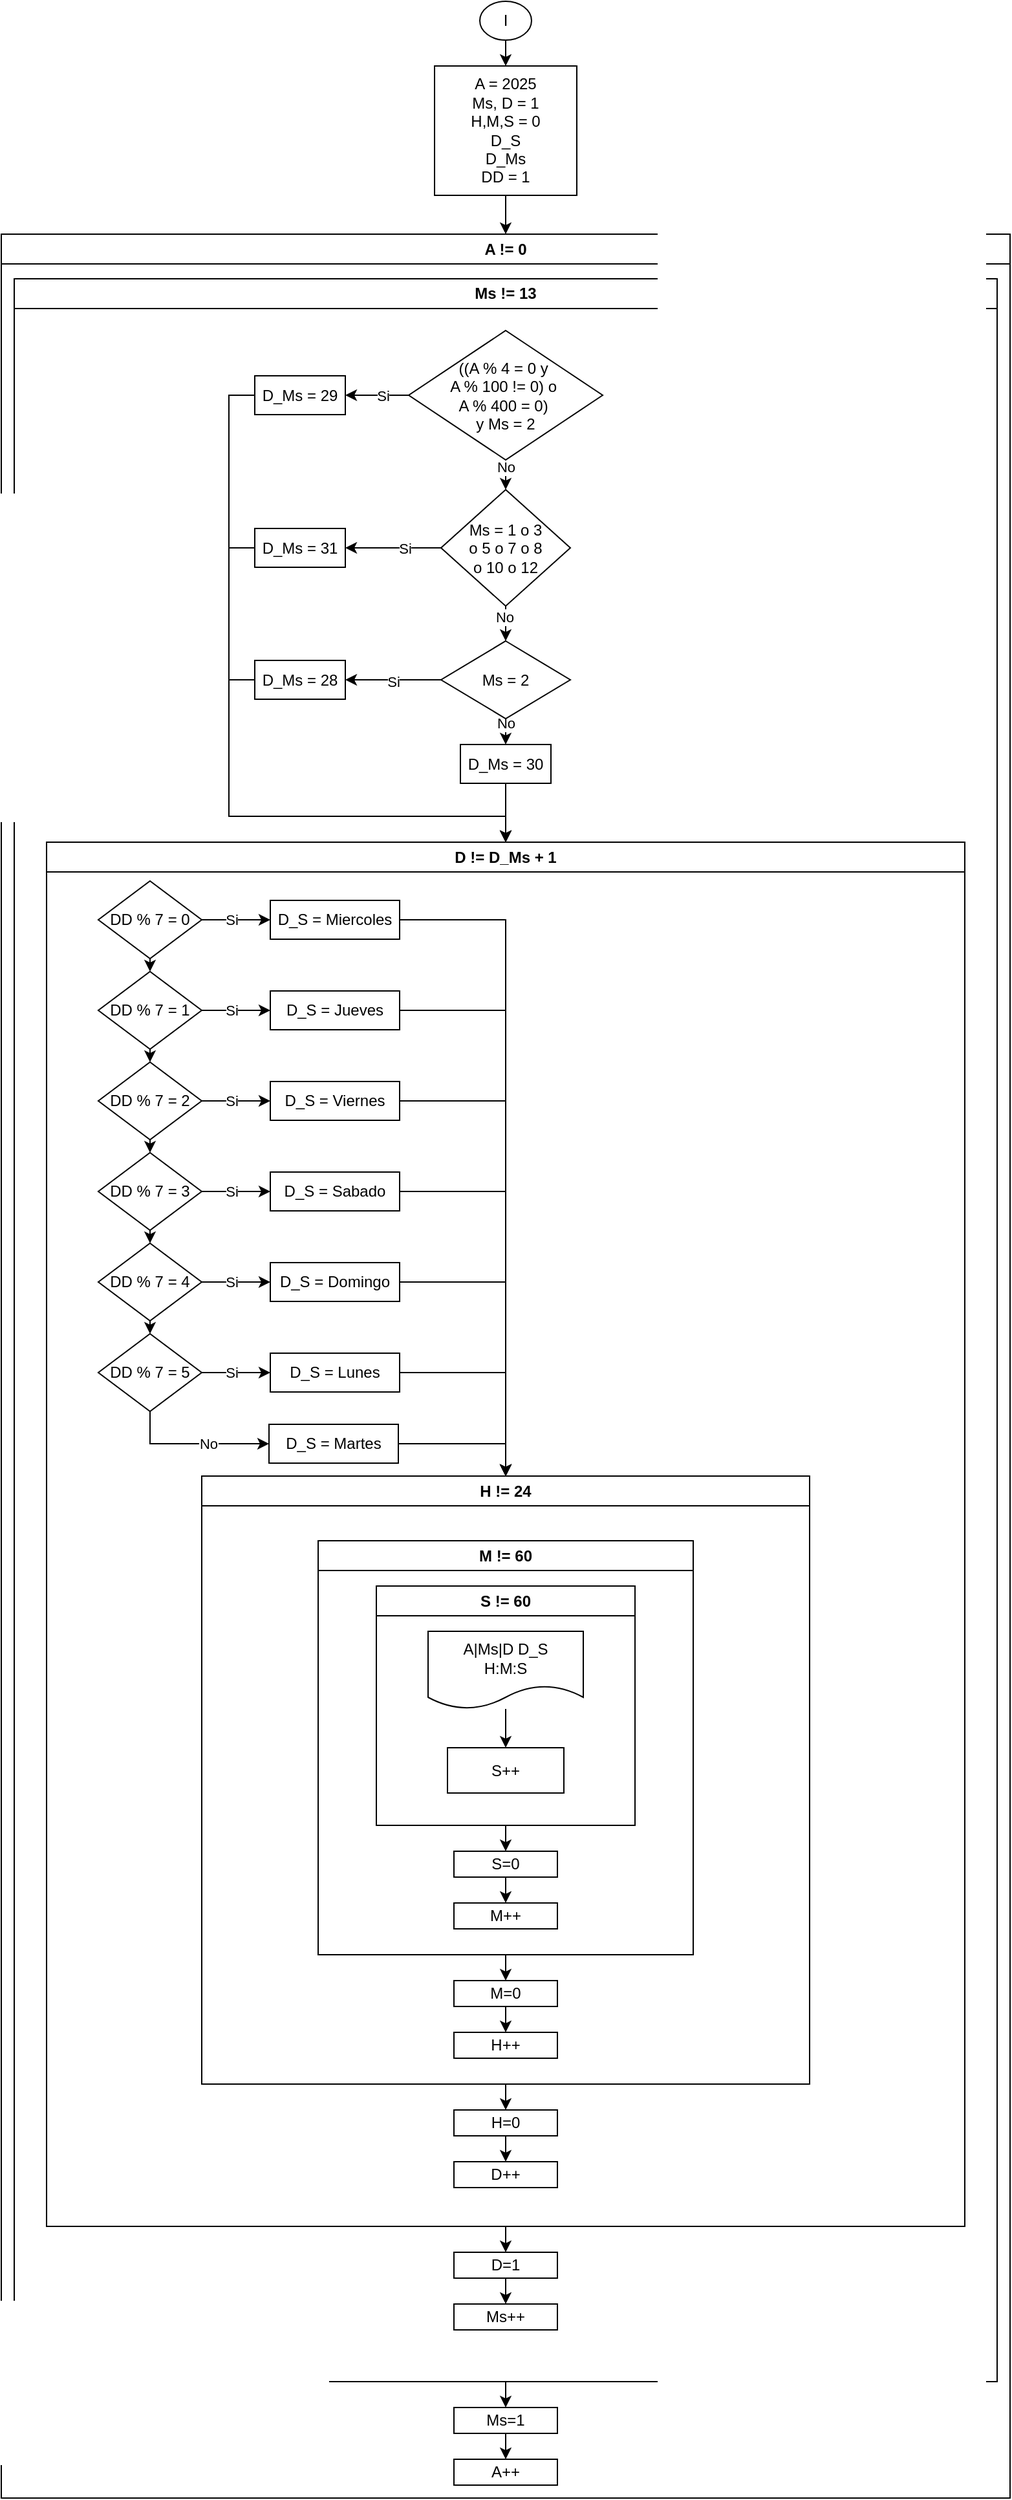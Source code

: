 <mxfile version="26.1.1">
  <diagram name="Página-1" id="KlE6ZFTIxu7QOJY_JbR3">
    <mxGraphModel dx="677" dy="1503" grid="1" gridSize="10" guides="1" tooltips="1" connect="1" arrows="1" fold="1" page="1" pageScale="1" pageWidth="827" pageHeight="1169" math="0" shadow="0">
      <root>
        <mxCell id="0" />
        <mxCell id="1" parent="0" />
        <mxCell id="-FTDvW3kcZKXXxdiIcK_-101" style="edgeStyle=orthogonalEdgeStyle;rounded=0;orthogonalLoop=1;jettySize=auto;html=1;exitX=0.5;exitY=1;exitDx=0;exitDy=0;entryX=0.5;entryY=0;entryDx=0;entryDy=0;" edge="1" parent="1" source="-FTDvW3kcZKXXxdiIcK_-1" target="-FTDvW3kcZKXXxdiIcK_-2">
          <mxGeometry relative="1" as="geometry" />
        </mxCell>
        <mxCell id="-FTDvW3kcZKXXxdiIcK_-1" value="I" style="ellipse;whiteSpace=wrap;html=1;" vertex="1" parent="1">
          <mxGeometry x="570" y="-40" width="40" height="30" as="geometry" />
        </mxCell>
        <mxCell id="-FTDvW3kcZKXXxdiIcK_-102" style="edgeStyle=orthogonalEdgeStyle;rounded=0;orthogonalLoop=1;jettySize=auto;html=1;exitX=0.5;exitY=1;exitDx=0;exitDy=0;entryX=0.5;entryY=0;entryDx=0;entryDy=0;" edge="1" parent="1" source="-FTDvW3kcZKXXxdiIcK_-2" target="-FTDvW3kcZKXXxdiIcK_-4">
          <mxGeometry relative="1" as="geometry" />
        </mxCell>
        <mxCell id="-FTDvW3kcZKXXxdiIcK_-2" value="A = 2025&lt;div&gt;Ms, D = 1&lt;/div&gt;&lt;div&gt;H,M,S = 0&lt;/div&gt;&lt;div&gt;D_S&lt;/div&gt;&lt;div&gt;D_Ms&lt;/div&gt;&lt;div&gt;DD = 1&lt;/div&gt;" style="rounded=0;whiteSpace=wrap;html=1;" vertex="1" parent="1">
          <mxGeometry x="535" y="10" width="110" height="100" as="geometry" />
        </mxCell>
        <mxCell id="-FTDvW3kcZKXXxdiIcK_-4" value="A != 0" style="swimlane;whiteSpace=wrap;html=1;" vertex="1" parent="1">
          <mxGeometry x="200" y="140" width="780" height="1750" as="geometry" />
        </mxCell>
        <mxCell id="-FTDvW3kcZKXXxdiIcK_-5" value="Ms != 13" style="swimlane;whiteSpace=wrap;html=1;" vertex="1" parent="1">
          <mxGeometry x="210" y="174.5" width="760" height="1625.5" as="geometry" />
        </mxCell>
        <mxCell id="-FTDvW3kcZKXXxdiIcK_-22" value="" style="edgeStyle=orthogonalEdgeStyle;rounded=0;orthogonalLoop=1;jettySize=auto;html=1;" edge="1" parent="-FTDvW3kcZKXXxdiIcK_-5" source="-FTDvW3kcZKXXxdiIcK_-10" target="-FTDvW3kcZKXXxdiIcK_-21">
          <mxGeometry relative="1" as="geometry" />
        </mxCell>
        <mxCell id="-FTDvW3kcZKXXxdiIcK_-31" value="No" style="edgeLabel;html=1;align=center;verticalAlign=middle;resizable=0;points=[];" vertex="1" connectable="0" parent="-FTDvW3kcZKXXxdiIcK_-22">
          <mxGeometry x="0.384" y="1" relative="1" as="geometry">
            <mxPoint x="-2" y="-2" as="offset" />
          </mxGeometry>
        </mxCell>
        <mxCell id="-FTDvW3kcZKXXxdiIcK_-25" style="edgeStyle=orthogonalEdgeStyle;rounded=0;orthogonalLoop=1;jettySize=auto;html=1;exitX=0;exitY=0.5;exitDx=0;exitDy=0;" edge="1" parent="-FTDvW3kcZKXXxdiIcK_-5" source="-FTDvW3kcZKXXxdiIcK_-10" target="-FTDvW3kcZKXXxdiIcK_-19">
          <mxGeometry relative="1" as="geometry" />
        </mxCell>
        <mxCell id="-FTDvW3kcZKXXxdiIcK_-26" value="Si" style="edgeLabel;html=1;align=center;verticalAlign=middle;resizable=0;points=[];" vertex="1" connectable="0" parent="-FTDvW3kcZKXXxdiIcK_-25">
          <mxGeometry x="-0.236" relative="1" as="geometry">
            <mxPoint as="offset" />
          </mxGeometry>
        </mxCell>
        <mxCell id="-FTDvW3kcZKXXxdiIcK_-10" value="Ms = 1 o 3&lt;div&gt;o 5 o 7 o 8&lt;/div&gt;&lt;div&gt;o 10 o 12&lt;/div&gt;" style="rhombus;whiteSpace=wrap;html=1;" vertex="1" parent="-FTDvW3kcZKXXxdiIcK_-5">
          <mxGeometry x="330" y="163" width="100" height="90" as="geometry" />
        </mxCell>
        <mxCell id="-FTDvW3kcZKXXxdiIcK_-27" style="edgeStyle=orthogonalEdgeStyle;rounded=0;orthogonalLoop=1;jettySize=auto;html=1;exitX=0;exitY=0.5;exitDx=0;exitDy=0;entryX=1;entryY=0.5;entryDx=0;entryDy=0;" edge="1" parent="-FTDvW3kcZKXXxdiIcK_-5" source="-FTDvW3kcZKXXxdiIcK_-13" target="-FTDvW3kcZKXXxdiIcK_-14">
          <mxGeometry relative="1" as="geometry" />
        </mxCell>
        <mxCell id="-FTDvW3kcZKXXxdiIcK_-28" value="Si" style="edgeLabel;html=1;align=center;verticalAlign=middle;resizable=0;points=[];" vertex="1" connectable="0" parent="-FTDvW3kcZKXXxdiIcK_-27">
          <mxGeometry x="-0.187" relative="1" as="geometry">
            <mxPoint as="offset" />
          </mxGeometry>
        </mxCell>
        <mxCell id="-FTDvW3kcZKXXxdiIcK_-29" style="edgeStyle=orthogonalEdgeStyle;rounded=0;orthogonalLoop=1;jettySize=auto;html=1;exitX=0.5;exitY=1;exitDx=0;exitDy=0;entryX=0.5;entryY=0;entryDx=0;entryDy=0;" edge="1" parent="-FTDvW3kcZKXXxdiIcK_-5" source="-FTDvW3kcZKXXxdiIcK_-13" target="-FTDvW3kcZKXXxdiIcK_-10">
          <mxGeometry relative="1" as="geometry" />
        </mxCell>
        <mxCell id="-FTDvW3kcZKXXxdiIcK_-30" value="No" style="edgeLabel;html=1;align=center;verticalAlign=middle;resizable=0;points=[];" vertex="1" connectable="0" parent="-FTDvW3kcZKXXxdiIcK_-29">
          <mxGeometry x="-0.1" y="3" relative="1" as="geometry">
            <mxPoint x="-3" y="-5" as="offset" />
          </mxGeometry>
        </mxCell>
        <mxCell id="-FTDvW3kcZKXXxdiIcK_-13" value="((A % 4 = 0 y&amp;nbsp;&lt;div&gt;A % 100 != 0) o&amp;nbsp;&lt;/div&gt;&lt;div&gt;A % 400 = 0)&amp;nbsp;&lt;/div&gt;&lt;div&gt;y Ms = 2&lt;/div&gt;" style="rhombus;whiteSpace=wrap;html=1;" vertex="1" parent="-FTDvW3kcZKXXxdiIcK_-5">
          <mxGeometry x="305" y="40" width="150" height="100" as="geometry" />
        </mxCell>
        <mxCell id="-FTDvW3kcZKXXxdiIcK_-14" value="D_Ms = 29" style="rounded=0;whiteSpace=wrap;html=1;" vertex="1" parent="-FTDvW3kcZKXXxdiIcK_-5">
          <mxGeometry x="186" y="75" width="70" height="30" as="geometry" />
        </mxCell>
        <mxCell id="-FTDvW3kcZKXXxdiIcK_-19" value="D_Ms = 31" style="rounded=0;whiteSpace=wrap;html=1;" vertex="1" parent="-FTDvW3kcZKXXxdiIcK_-5">
          <mxGeometry x="186" y="193" width="70" height="30" as="geometry" />
        </mxCell>
        <mxCell id="-FTDvW3kcZKXXxdiIcK_-20" value="D_Ms = 28" style="rounded=0;whiteSpace=wrap;html=1;" vertex="1" parent="-FTDvW3kcZKXXxdiIcK_-5">
          <mxGeometry x="186" y="295" width="70" height="30" as="geometry" />
        </mxCell>
        <mxCell id="-FTDvW3kcZKXXxdiIcK_-23" value="" style="edgeStyle=orthogonalEdgeStyle;rounded=0;orthogonalLoop=1;jettySize=auto;html=1;" edge="1" parent="-FTDvW3kcZKXXxdiIcK_-5" source="-FTDvW3kcZKXXxdiIcK_-21" target="-FTDvW3kcZKXXxdiIcK_-20">
          <mxGeometry relative="1" as="geometry" />
        </mxCell>
        <mxCell id="-FTDvW3kcZKXXxdiIcK_-24" value="Si" style="edgeLabel;html=1;align=center;verticalAlign=middle;resizable=0;points=[];" vertex="1" connectable="0" parent="-FTDvW3kcZKXXxdiIcK_-23">
          <mxGeometry x="-0.004" y="1" relative="1" as="geometry">
            <mxPoint as="offset" />
          </mxGeometry>
        </mxCell>
        <mxCell id="-FTDvW3kcZKXXxdiIcK_-33" style="edgeStyle=orthogonalEdgeStyle;rounded=0;orthogonalLoop=1;jettySize=auto;html=1;exitX=0.5;exitY=1;exitDx=0;exitDy=0;entryX=0.5;entryY=0;entryDx=0;entryDy=0;" edge="1" parent="-FTDvW3kcZKXXxdiIcK_-5" source="-FTDvW3kcZKXXxdiIcK_-21" target="-FTDvW3kcZKXXxdiIcK_-32">
          <mxGeometry relative="1" as="geometry" />
        </mxCell>
        <mxCell id="-FTDvW3kcZKXXxdiIcK_-34" value="No" style="edgeLabel;html=1;align=center;verticalAlign=middle;resizable=0;points=[];" vertex="1" connectable="0" parent="-FTDvW3kcZKXXxdiIcK_-33">
          <mxGeometry x="-0.633" relative="1" as="geometry">
            <mxPoint as="offset" />
          </mxGeometry>
        </mxCell>
        <mxCell id="-FTDvW3kcZKXXxdiIcK_-21" value="Ms = 2" style="rhombus;whiteSpace=wrap;html=1;" vertex="1" parent="-FTDvW3kcZKXXxdiIcK_-5">
          <mxGeometry x="330" y="280" width="100" height="60" as="geometry" />
        </mxCell>
        <mxCell id="-FTDvW3kcZKXXxdiIcK_-32" value="D_Ms = 30" style="rounded=0;whiteSpace=wrap;html=1;" vertex="1" parent="-FTDvW3kcZKXXxdiIcK_-5">
          <mxGeometry x="345" y="360" width="70" height="30" as="geometry" />
        </mxCell>
        <mxCell id="-FTDvW3kcZKXXxdiIcK_-6" value="D != D_Ms + 1" style="swimlane;whiteSpace=wrap;html=1;" vertex="1" parent="1">
          <mxGeometry x="235" y="610" width="710" height="1070" as="geometry" />
        </mxCell>
        <mxCell id="-FTDvW3kcZKXXxdiIcK_-37" value="" style="edgeStyle=orthogonalEdgeStyle;rounded=0;orthogonalLoop=1;jettySize=auto;html=1;" edge="1" parent="-FTDvW3kcZKXXxdiIcK_-6" source="-FTDvW3kcZKXXxdiIcK_-35" target="-FTDvW3kcZKXXxdiIcK_-36">
          <mxGeometry relative="1" as="geometry" />
        </mxCell>
        <mxCell id="-FTDvW3kcZKXXxdiIcK_-38" value="Si" style="edgeLabel;html=1;align=center;verticalAlign=middle;resizable=0;points=[];" vertex="1" connectable="0" parent="-FTDvW3kcZKXXxdiIcK_-37">
          <mxGeometry x="0.01" y="-3" relative="1" as="geometry">
            <mxPoint x="-4" y="-3" as="offset" />
          </mxGeometry>
        </mxCell>
        <mxCell id="-FTDvW3kcZKXXxdiIcK_-68" style="edgeStyle=orthogonalEdgeStyle;rounded=0;orthogonalLoop=1;jettySize=auto;html=1;exitX=0.5;exitY=1;exitDx=0;exitDy=0;entryX=0.5;entryY=0;entryDx=0;entryDy=0;" edge="1" parent="-FTDvW3kcZKXXxdiIcK_-6" source="-FTDvW3kcZKXXxdiIcK_-35" target="-FTDvW3kcZKXXxdiIcK_-41">
          <mxGeometry relative="1" as="geometry" />
        </mxCell>
        <mxCell id="-FTDvW3kcZKXXxdiIcK_-35" value="DD % 7 = 0" style="rhombus;whiteSpace=wrap;html=1;" vertex="1" parent="-FTDvW3kcZKXXxdiIcK_-6">
          <mxGeometry x="40" y="30" width="80" height="60" as="geometry" />
        </mxCell>
        <mxCell id="-FTDvW3kcZKXXxdiIcK_-81" style="edgeStyle=orthogonalEdgeStyle;rounded=0;orthogonalLoop=1;jettySize=auto;html=1;exitX=1;exitY=0.5;exitDx=0;exitDy=0;entryX=0.5;entryY=0;entryDx=0;entryDy=0;" edge="1" parent="-FTDvW3kcZKXXxdiIcK_-6" source="-FTDvW3kcZKXXxdiIcK_-36" target="-FTDvW3kcZKXXxdiIcK_-7">
          <mxGeometry relative="1" as="geometry" />
        </mxCell>
        <mxCell id="-FTDvW3kcZKXXxdiIcK_-36" value="D_S = Miercoles" style="whiteSpace=wrap;html=1;" vertex="1" parent="-FTDvW3kcZKXXxdiIcK_-6">
          <mxGeometry x="173" y="45" width="100" height="30" as="geometry" />
        </mxCell>
        <mxCell id="-FTDvW3kcZKXXxdiIcK_-39" value="" style="edgeStyle=orthogonalEdgeStyle;rounded=0;orthogonalLoop=1;jettySize=auto;html=1;" edge="1" parent="-FTDvW3kcZKXXxdiIcK_-6" source="-FTDvW3kcZKXXxdiIcK_-41" target="-FTDvW3kcZKXXxdiIcK_-42">
          <mxGeometry relative="1" as="geometry" />
        </mxCell>
        <mxCell id="-FTDvW3kcZKXXxdiIcK_-40" value="Si" style="edgeLabel;html=1;align=center;verticalAlign=middle;resizable=0;points=[];" vertex="1" connectable="0" parent="-FTDvW3kcZKXXxdiIcK_-39">
          <mxGeometry x="0.01" y="-3" relative="1" as="geometry">
            <mxPoint x="-4" y="-3" as="offset" />
          </mxGeometry>
        </mxCell>
        <mxCell id="-FTDvW3kcZKXXxdiIcK_-64" style="edgeStyle=orthogonalEdgeStyle;rounded=0;orthogonalLoop=1;jettySize=auto;html=1;exitX=0.5;exitY=1;exitDx=0;exitDy=0;entryX=0.5;entryY=0;entryDx=0;entryDy=0;" edge="1" parent="-FTDvW3kcZKXXxdiIcK_-6" source="-FTDvW3kcZKXXxdiIcK_-41" target="-FTDvW3kcZKXXxdiIcK_-45">
          <mxGeometry relative="1" as="geometry" />
        </mxCell>
        <mxCell id="-FTDvW3kcZKXXxdiIcK_-41" value="DD % 7 = 1" style="rhombus;whiteSpace=wrap;html=1;" vertex="1" parent="-FTDvW3kcZKXXxdiIcK_-6">
          <mxGeometry x="40" y="100" width="80" height="60" as="geometry" />
        </mxCell>
        <mxCell id="-FTDvW3kcZKXXxdiIcK_-82" style="edgeStyle=orthogonalEdgeStyle;rounded=0;orthogonalLoop=1;jettySize=auto;html=1;exitX=1;exitY=0.5;exitDx=0;exitDy=0;entryX=0.5;entryY=0;entryDx=0;entryDy=0;" edge="1" parent="-FTDvW3kcZKXXxdiIcK_-6" source="-FTDvW3kcZKXXxdiIcK_-42" target="-FTDvW3kcZKXXxdiIcK_-7">
          <mxGeometry relative="1" as="geometry" />
        </mxCell>
        <mxCell id="-FTDvW3kcZKXXxdiIcK_-42" value="D_S = Jueves" style="whiteSpace=wrap;html=1;" vertex="1" parent="-FTDvW3kcZKXXxdiIcK_-6">
          <mxGeometry x="173" y="115" width="100" height="30" as="geometry" />
        </mxCell>
        <mxCell id="-FTDvW3kcZKXXxdiIcK_-43" value="" style="edgeStyle=orthogonalEdgeStyle;rounded=0;orthogonalLoop=1;jettySize=auto;html=1;" edge="1" parent="-FTDvW3kcZKXXxdiIcK_-6" source="-FTDvW3kcZKXXxdiIcK_-45" target="-FTDvW3kcZKXXxdiIcK_-46">
          <mxGeometry relative="1" as="geometry" />
        </mxCell>
        <mxCell id="-FTDvW3kcZKXXxdiIcK_-44" value="Si" style="edgeLabel;html=1;align=center;verticalAlign=middle;resizable=0;points=[];" vertex="1" connectable="0" parent="-FTDvW3kcZKXXxdiIcK_-43">
          <mxGeometry x="0.01" y="-3" relative="1" as="geometry">
            <mxPoint x="-4" y="-3" as="offset" />
          </mxGeometry>
        </mxCell>
        <mxCell id="-FTDvW3kcZKXXxdiIcK_-65" style="edgeStyle=orthogonalEdgeStyle;rounded=0;orthogonalLoop=1;jettySize=auto;html=1;exitX=0.5;exitY=1;exitDx=0;exitDy=0;entryX=0.5;entryY=0;entryDx=0;entryDy=0;" edge="1" parent="-FTDvW3kcZKXXxdiIcK_-6" source="-FTDvW3kcZKXXxdiIcK_-45" target="-FTDvW3kcZKXXxdiIcK_-49">
          <mxGeometry relative="1" as="geometry" />
        </mxCell>
        <mxCell id="-FTDvW3kcZKXXxdiIcK_-45" value="DD % 7 = 2" style="rhombus;whiteSpace=wrap;html=1;" vertex="1" parent="-FTDvW3kcZKXXxdiIcK_-6">
          <mxGeometry x="40" y="170" width="80" height="60" as="geometry" />
        </mxCell>
        <mxCell id="-FTDvW3kcZKXXxdiIcK_-83" style="edgeStyle=orthogonalEdgeStyle;rounded=0;orthogonalLoop=1;jettySize=auto;html=1;exitX=1;exitY=0.5;exitDx=0;exitDy=0;entryX=0.5;entryY=0;entryDx=0;entryDy=0;" edge="1" parent="-FTDvW3kcZKXXxdiIcK_-6" source="-FTDvW3kcZKXXxdiIcK_-46" target="-FTDvW3kcZKXXxdiIcK_-7">
          <mxGeometry relative="1" as="geometry" />
        </mxCell>
        <mxCell id="-FTDvW3kcZKXXxdiIcK_-46" value="D_S = Viernes" style="whiteSpace=wrap;html=1;" vertex="1" parent="-FTDvW3kcZKXXxdiIcK_-6">
          <mxGeometry x="173" y="185" width="100" height="30" as="geometry" />
        </mxCell>
        <mxCell id="-FTDvW3kcZKXXxdiIcK_-47" value="" style="edgeStyle=orthogonalEdgeStyle;rounded=0;orthogonalLoop=1;jettySize=auto;html=1;" edge="1" parent="-FTDvW3kcZKXXxdiIcK_-6" source="-FTDvW3kcZKXXxdiIcK_-49" target="-FTDvW3kcZKXXxdiIcK_-50">
          <mxGeometry relative="1" as="geometry" />
        </mxCell>
        <mxCell id="-FTDvW3kcZKXXxdiIcK_-48" value="Si" style="edgeLabel;html=1;align=center;verticalAlign=middle;resizable=0;points=[];" vertex="1" connectable="0" parent="-FTDvW3kcZKXXxdiIcK_-47">
          <mxGeometry x="0.01" y="-3" relative="1" as="geometry">
            <mxPoint x="-4" y="-3" as="offset" />
          </mxGeometry>
        </mxCell>
        <mxCell id="-FTDvW3kcZKXXxdiIcK_-66" style="edgeStyle=orthogonalEdgeStyle;rounded=0;orthogonalLoop=1;jettySize=auto;html=1;exitX=0.5;exitY=1;exitDx=0;exitDy=0;entryX=0.5;entryY=0;entryDx=0;entryDy=0;" edge="1" parent="-FTDvW3kcZKXXxdiIcK_-6" source="-FTDvW3kcZKXXxdiIcK_-49" target="-FTDvW3kcZKXXxdiIcK_-53">
          <mxGeometry relative="1" as="geometry" />
        </mxCell>
        <mxCell id="-FTDvW3kcZKXXxdiIcK_-49" value="DD % 7 = 3" style="rhombus;whiteSpace=wrap;html=1;" vertex="1" parent="-FTDvW3kcZKXXxdiIcK_-6">
          <mxGeometry x="40" y="240" width="80" height="60" as="geometry" />
        </mxCell>
        <mxCell id="-FTDvW3kcZKXXxdiIcK_-84" style="edgeStyle=orthogonalEdgeStyle;rounded=0;orthogonalLoop=1;jettySize=auto;html=1;exitX=1;exitY=0.5;exitDx=0;exitDy=0;entryX=0.5;entryY=0;entryDx=0;entryDy=0;" edge="1" parent="-FTDvW3kcZKXXxdiIcK_-6" source="-FTDvW3kcZKXXxdiIcK_-50" target="-FTDvW3kcZKXXxdiIcK_-7">
          <mxGeometry relative="1" as="geometry" />
        </mxCell>
        <mxCell id="-FTDvW3kcZKXXxdiIcK_-50" value="D_S = Sabado" style="whiteSpace=wrap;html=1;" vertex="1" parent="-FTDvW3kcZKXXxdiIcK_-6">
          <mxGeometry x="173" y="255" width="100" height="30" as="geometry" />
        </mxCell>
        <mxCell id="-FTDvW3kcZKXXxdiIcK_-51" value="" style="edgeStyle=orthogonalEdgeStyle;rounded=0;orthogonalLoop=1;jettySize=auto;html=1;" edge="1" parent="-FTDvW3kcZKXXxdiIcK_-6" source="-FTDvW3kcZKXXxdiIcK_-53" target="-FTDvW3kcZKXXxdiIcK_-54">
          <mxGeometry relative="1" as="geometry" />
        </mxCell>
        <mxCell id="-FTDvW3kcZKXXxdiIcK_-52" value="Si" style="edgeLabel;html=1;align=center;verticalAlign=middle;resizable=0;points=[];" vertex="1" connectable="0" parent="-FTDvW3kcZKXXxdiIcK_-51">
          <mxGeometry x="0.01" y="-3" relative="1" as="geometry">
            <mxPoint x="-4" y="-3" as="offset" />
          </mxGeometry>
        </mxCell>
        <mxCell id="-FTDvW3kcZKXXxdiIcK_-67" style="edgeStyle=orthogonalEdgeStyle;rounded=0;orthogonalLoop=1;jettySize=auto;html=1;exitX=0.5;exitY=1;exitDx=0;exitDy=0;entryX=0.5;entryY=0;entryDx=0;entryDy=0;" edge="1" parent="-FTDvW3kcZKXXxdiIcK_-6" source="-FTDvW3kcZKXXxdiIcK_-53" target="-FTDvW3kcZKXXxdiIcK_-57">
          <mxGeometry relative="1" as="geometry" />
        </mxCell>
        <mxCell id="-FTDvW3kcZKXXxdiIcK_-53" value="DD % 7 = 4" style="rhombus;whiteSpace=wrap;html=1;" vertex="1" parent="-FTDvW3kcZKXXxdiIcK_-6">
          <mxGeometry x="40" y="310" width="80" height="60" as="geometry" />
        </mxCell>
        <mxCell id="-FTDvW3kcZKXXxdiIcK_-85" style="edgeStyle=orthogonalEdgeStyle;rounded=0;orthogonalLoop=1;jettySize=auto;html=1;exitX=1;exitY=0.5;exitDx=0;exitDy=0;entryX=0.5;entryY=0;entryDx=0;entryDy=0;" edge="1" parent="-FTDvW3kcZKXXxdiIcK_-6" source="-FTDvW3kcZKXXxdiIcK_-54" target="-FTDvW3kcZKXXxdiIcK_-7">
          <mxGeometry relative="1" as="geometry" />
        </mxCell>
        <mxCell id="-FTDvW3kcZKXXxdiIcK_-54" value="D_S = Domingo" style="whiteSpace=wrap;html=1;" vertex="1" parent="-FTDvW3kcZKXXxdiIcK_-6">
          <mxGeometry x="173" y="325" width="100" height="30" as="geometry" />
        </mxCell>
        <mxCell id="-FTDvW3kcZKXXxdiIcK_-55" value="" style="edgeStyle=orthogonalEdgeStyle;rounded=0;orthogonalLoop=1;jettySize=auto;html=1;" edge="1" parent="-FTDvW3kcZKXXxdiIcK_-6" source="-FTDvW3kcZKXXxdiIcK_-57" target="-FTDvW3kcZKXXxdiIcK_-58">
          <mxGeometry relative="1" as="geometry" />
        </mxCell>
        <mxCell id="-FTDvW3kcZKXXxdiIcK_-56" value="Si" style="edgeLabel;html=1;align=center;verticalAlign=middle;resizable=0;points=[];" vertex="1" connectable="0" parent="-FTDvW3kcZKXXxdiIcK_-55">
          <mxGeometry x="0.01" y="-3" relative="1" as="geometry">
            <mxPoint x="-4" y="-3" as="offset" />
          </mxGeometry>
        </mxCell>
        <mxCell id="-FTDvW3kcZKXXxdiIcK_-63" style="edgeStyle=orthogonalEdgeStyle;rounded=0;orthogonalLoop=1;jettySize=auto;html=1;exitX=0.5;exitY=1;exitDx=0;exitDy=0;entryX=0;entryY=0.5;entryDx=0;entryDy=0;" edge="1" parent="-FTDvW3kcZKXXxdiIcK_-6" source="-FTDvW3kcZKXXxdiIcK_-57" target="-FTDvW3kcZKXXxdiIcK_-62">
          <mxGeometry relative="1" as="geometry" />
        </mxCell>
        <mxCell id="-FTDvW3kcZKXXxdiIcK_-69" value="No" style="edgeLabel;html=1;align=center;verticalAlign=middle;resizable=0;points=[];" vertex="1" connectable="0" parent="-FTDvW3kcZKXXxdiIcK_-63">
          <mxGeometry x="0.303" relative="1" as="geometry">
            <mxPoint x="-6" as="offset" />
          </mxGeometry>
        </mxCell>
        <mxCell id="-FTDvW3kcZKXXxdiIcK_-57" value="DD % 7 = 5" style="rhombus;whiteSpace=wrap;html=1;" vertex="1" parent="-FTDvW3kcZKXXxdiIcK_-6">
          <mxGeometry x="40" y="380" width="80" height="60" as="geometry" />
        </mxCell>
        <mxCell id="-FTDvW3kcZKXXxdiIcK_-86" style="edgeStyle=orthogonalEdgeStyle;rounded=0;orthogonalLoop=1;jettySize=auto;html=1;exitX=1;exitY=0.5;exitDx=0;exitDy=0;entryX=0.5;entryY=0;entryDx=0;entryDy=0;" edge="1" parent="-FTDvW3kcZKXXxdiIcK_-6" source="-FTDvW3kcZKXXxdiIcK_-58" target="-FTDvW3kcZKXXxdiIcK_-7">
          <mxGeometry relative="1" as="geometry" />
        </mxCell>
        <mxCell id="-FTDvW3kcZKXXxdiIcK_-58" value="D_S = Lunes" style="whiteSpace=wrap;html=1;" vertex="1" parent="-FTDvW3kcZKXXxdiIcK_-6">
          <mxGeometry x="173" y="395" width="100" height="30" as="geometry" />
        </mxCell>
        <mxCell id="-FTDvW3kcZKXXxdiIcK_-87" style="edgeStyle=orthogonalEdgeStyle;rounded=0;orthogonalLoop=1;jettySize=auto;html=1;exitX=1;exitY=0.5;exitDx=0;exitDy=0;" edge="1" parent="-FTDvW3kcZKXXxdiIcK_-6" source="-FTDvW3kcZKXXxdiIcK_-62" target="-FTDvW3kcZKXXxdiIcK_-7">
          <mxGeometry relative="1" as="geometry" />
        </mxCell>
        <mxCell id="-FTDvW3kcZKXXxdiIcK_-62" value="D_S = Martes" style="whiteSpace=wrap;html=1;" vertex="1" parent="-FTDvW3kcZKXXxdiIcK_-6">
          <mxGeometry x="172" y="450" width="100" height="30" as="geometry" />
        </mxCell>
        <mxCell id="-FTDvW3kcZKXXxdiIcK_-7" value="H != 24" style="swimlane;whiteSpace=wrap;html=1;" vertex="1" parent="-FTDvW3kcZKXXxdiIcK_-6">
          <mxGeometry x="120" y="490" width="470" height="470" as="geometry" />
        </mxCell>
        <mxCell id="-FTDvW3kcZKXXxdiIcK_-8" value="M != 60" style="swimlane;whiteSpace=wrap;html=1;" vertex="1" parent="-FTDvW3kcZKXXxdiIcK_-7">
          <mxGeometry x="90" y="50" width="290" height="320" as="geometry" />
        </mxCell>
        <mxCell id="-FTDvW3kcZKXXxdiIcK_-75" style="edgeStyle=orthogonalEdgeStyle;rounded=0;orthogonalLoop=1;jettySize=auto;html=1;exitX=0.5;exitY=1;exitDx=0;exitDy=0;entryX=0.5;entryY=0;entryDx=0;entryDy=0;" edge="1" parent="-FTDvW3kcZKXXxdiIcK_-8" source="-FTDvW3kcZKXXxdiIcK_-9" target="-FTDvW3kcZKXXxdiIcK_-73">
          <mxGeometry relative="1" as="geometry" />
        </mxCell>
        <mxCell id="-FTDvW3kcZKXXxdiIcK_-9" value="S != 60" style="swimlane;whiteSpace=wrap;html=1;" vertex="1" parent="-FTDvW3kcZKXXxdiIcK_-8">
          <mxGeometry x="45" y="35" width="200" height="185" as="geometry" />
        </mxCell>
        <mxCell id="-FTDvW3kcZKXXxdiIcK_-72" value="" style="edgeStyle=orthogonalEdgeStyle;rounded=0;orthogonalLoop=1;jettySize=auto;html=1;" edge="1" parent="-FTDvW3kcZKXXxdiIcK_-9" source="-FTDvW3kcZKXXxdiIcK_-70" target="-FTDvW3kcZKXXxdiIcK_-71">
          <mxGeometry relative="1" as="geometry" />
        </mxCell>
        <mxCell id="-FTDvW3kcZKXXxdiIcK_-70" value="A|Ms|D D_S&lt;div&gt;H:M:S&lt;/div&gt;" style="shape=document;whiteSpace=wrap;html=1;boundedLbl=1;" vertex="1" parent="-FTDvW3kcZKXXxdiIcK_-9">
          <mxGeometry x="40" y="35" width="120" height="60" as="geometry" />
        </mxCell>
        <mxCell id="-FTDvW3kcZKXXxdiIcK_-71" value="S++" style="whiteSpace=wrap;html=1;" vertex="1" parent="-FTDvW3kcZKXXxdiIcK_-9">
          <mxGeometry x="55" y="125" width="90" height="35" as="geometry" />
        </mxCell>
        <mxCell id="-FTDvW3kcZKXXxdiIcK_-76" style="edgeStyle=orthogonalEdgeStyle;rounded=0;orthogonalLoop=1;jettySize=auto;html=1;exitX=0.5;exitY=1;exitDx=0;exitDy=0;entryX=0.5;entryY=0;entryDx=0;entryDy=0;" edge="1" parent="-FTDvW3kcZKXXxdiIcK_-8" source="-FTDvW3kcZKXXxdiIcK_-73" target="-FTDvW3kcZKXXxdiIcK_-74">
          <mxGeometry relative="1" as="geometry" />
        </mxCell>
        <mxCell id="-FTDvW3kcZKXXxdiIcK_-73" value="S=0" style="whiteSpace=wrap;html=1;" vertex="1" parent="-FTDvW3kcZKXXxdiIcK_-8">
          <mxGeometry x="105" y="240" width="80" height="20" as="geometry" />
        </mxCell>
        <mxCell id="-FTDvW3kcZKXXxdiIcK_-74" value="M++" style="whiteSpace=wrap;html=1;" vertex="1" parent="-FTDvW3kcZKXXxdiIcK_-8">
          <mxGeometry x="105" y="280" width="80" height="20" as="geometry" />
        </mxCell>
        <mxCell id="-FTDvW3kcZKXXxdiIcK_-77" style="edgeStyle=orthogonalEdgeStyle;rounded=0;orthogonalLoop=1;jettySize=auto;html=1;exitX=0.5;exitY=1;exitDx=0;exitDy=0;entryX=0.5;entryY=0;entryDx=0;entryDy=0;" edge="1" parent="-FTDvW3kcZKXXxdiIcK_-7" target="-FTDvW3kcZKXXxdiIcK_-79">
          <mxGeometry relative="1" as="geometry">
            <mxPoint x="235" y="370" as="sourcePoint" />
          </mxGeometry>
        </mxCell>
        <mxCell id="-FTDvW3kcZKXXxdiIcK_-78" style="edgeStyle=orthogonalEdgeStyle;rounded=0;orthogonalLoop=1;jettySize=auto;html=1;exitX=0.5;exitY=1;exitDx=0;exitDy=0;entryX=0.5;entryY=0;entryDx=0;entryDy=0;" edge="1" parent="-FTDvW3kcZKXXxdiIcK_-7" source="-FTDvW3kcZKXXxdiIcK_-79" target="-FTDvW3kcZKXXxdiIcK_-80">
          <mxGeometry relative="1" as="geometry" />
        </mxCell>
        <mxCell id="-FTDvW3kcZKXXxdiIcK_-79" value="M=0" style="whiteSpace=wrap;html=1;" vertex="1" parent="-FTDvW3kcZKXXxdiIcK_-7">
          <mxGeometry x="195" y="390" width="80" height="20" as="geometry" />
        </mxCell>
        <mxCell id="-FTDvW3kcZKXXxdiIcK_-80" value="H++" style="whiteSpace=wrap;html=1;" vertex="1" parent="-FTDvW3kcZKXXxdiIcK_-7">
          <mxGeometry x="195" y="430" width="80" height="20" as="geometry" />
        </mxCell>
        <mxCell id="-FTDvW3kcZKXXxdiIcK_-88" style="edgeStyle=orthogonalEdgeStyle;rounded=0;orthogonalLoop=1;jettySize=auto;html=1;exitX=0.5;exitY=1;exitDx=0;exitDy=0;entryX=0.5;entryY=0;entryDx=0;entryDy=0;" edge="1" parent="-FTDvW3kcZKXXxdiIcK_-6" target="-FTDvW3kcZKXXxdiIcK_-90">
          <mxGeometry relative="1" as="geometry">
            <mxPoint x="355" y="960" as="sourcePoint" />
          </mxGeometry>
        </mxCell>
        <mxCell id="-FTDvW3kcZKXXxdiIcK_-89" style="edgeStyle=orthogonalEdgeStyle;rounded=0;orthogonalLoop=1;jettySize=auto;html=1;exitX=0.5;exitY=1;exitDx=0;exitDy=0;entryX=0.5;entryY=0;entryDx=0;entryDy=0;" edge="1" parent="-FTDvW3kcZKXXxdiIcK_-6" source="-FTDvW3kcZKXXxdiIcK_-90" target="-FTDvW3kcZKXXxdiIcK_-91">
          <mxGeometry relative="1" as="geometry" />
        </mxCell>
        <mxCell id="-FTDvW3kcZKXXxdiIcK_-90" value="H=0" style="whiteSpace=wrap;html=1;" vertex="1" parent="-FTDvW3kcZKXXxdiIcK_-6">
          <mxGeometry x="315" y="980" width="80" height="20" as="geometry" />
        </mxCell>
        <mxCell id="-FTDvW3kcZKXXxdiIcK_-91" value="D++" style="whiteSpace=wrap;html=1;" vertex="1" parent="-FTDvW3kcZKXXxdiIcK_-6">
          <mxGeometry x="315" y="1020" width="80" height="20" as="geometry" />
        </mxCell>
        <mxCell id="-FTDvW3kcZKXXxdiIcK_-92" style="edgeStyle=orthogonalEdgeStyle;rounded=0;orthogonalLoop=1;jettySize=auto;html=1;exitX=0.5;exitY=1;exitDx=0;exitDy=0;entryX=0.5;entryY=0;entryDx=0;entryDy=0;" edge="1" parent="1" target="-FTDvW3kcZKXXxdiIcK_-94">
          <mxGeometry relative="1" as="geometry">
            <mxPoint x="590" y="1680" as="sourcePoint" />
          </mxGeometry>
        </mxCell>
        <mxCell id="-FTDvW3kcZKXXxdiIcK_-93" style="edgeStyle=orthogonalEdgeStyle;rounded=0;orthogonalLoop=1;jettySize=auto;html=1;exitX=0.5;exitY=1;exitDx=0;exitDy=0;entryX=0.5;entryY=0;entryDx=0;entryDy=0;" edge="1" parent="1" source="-FTDvW3kcZKXXxdiIcK_-94" target="-FTDvW3kcZKXXxdiIcK_-95">
          <mxGeometry relative="1" as="geometry" />
        </mxCell>
        <mxCell id="-FTDvW3kcZKXXxdiIcK_-94" value="D=1" style="whiteSpace=wrap;html=1;" vertex="1" parent="1">
          <mxGeometry x="550" y="1700" width="80" height="20" as="geometry" />
        </mxCell>
        <mxCell id="-FTDvW3kcZKXXxdiIcK_-95" value="Ms++" style="whiteSpace=wrap;html=1;" vertex="1" parent="1">
          <mxGeometry x="550" y="1740" width="80" height="20" as="geometry" />
        </mxCell>
        <mxCell id="-FTDvW3kcZKXXxdiIcK_-96" style="edgeStyle=orthogonalEdgeStyle;rounded=0;orthogonalLoop=1;jettySize=auto;html=1;exitX=0.5;exitY=1;exitDx=0;exitDy=0;entryX=0.5;entryY=0;entryDx=0;entryDy=0;" edge="1" parent="1" source="-FTDvW3kcZKXXxdiIcK_-32" target="-FTDvW3kcZKXXxdiIcK_-6">
          <mxGeometry relative="1" as="geometry" />
        </mxCell>
        <mxCell id="-FTDvW3kcZKXXxdiIcK_-97" style="edgeStyle=orthogonalEdgeStyle;rounded=0;orthogonalLoop=1;jettySize=auto;html=1;exitX=0.5;exitY=1;exitDx=0;exitDy=0;entryX=0.5;entryY=0;entryDx=0;entryDy=0;" edge="1" parent="1" target="-FTDvW3kcZKXXxdiIcK_-99">
          <mxGeometry relative="1" as="geometry">
            <mxPoint x="590" y="1800" as="sourcePoint" />
          </mxGeometry>
        </mxCell>
        <mxCell id="-FTDvW3kcZKXXxdiIcK_-98" style="edgeStyle=orthogonalEdgeStyle;rounded=0;orthogonalLoop=1;jettySize=auto;html=1;exitX=0.5;exitY=1;exitDx=0;exitDy=0;entryX=0.5;entryY=0;entryDx=0;entryDy=0;" edge="1" parent="1" source="-FTDvW3kcZKXXxdiIcK_-99" target="-FTDvW3kcZKXXxdiIcK_-100">
          <mxGeometry relative="1" as="geometry" />
        </mxCell>
        <mxCell id="-FTDvW3kcZKXXxdiIcK_-99" value="Ms=1" style="whiteSpace=wrap;html=1;" vertex="1" parent="1">
          <mxGeometry x="550" y="1820" width="80" height="20" as="geometry" />
        </mxCell>
        <mxCell id="-FTDvW3kcZKXXxdiIcK_-100" value="A++" style="whiteSpace=wrap;html=1;" vertex="1" parent="1">
          <mxGeometry x="550" y="1860" width="80" height="20" as="geometry" />
        </mxCell>
        <mxCell id="-FTDvW3kcZKXXxdiIcK_-105" style="edgeStyle=orthogonalEdgeStyle;rounded=0;orthogonalLoop=1;jettySize=auto;html=1;exitX=0;exitY=0.5;exitDx=0;exitDy=0;entryX=0.5;entryY=0;entryDx=0;entryDy=0;" edge="1" parent="1" source="-FTDvW3kcZKXXxdiIcK_-20" target="-FTDvW3kcZKXXxdiIcK_-6">
          <mxGeometry relative="1" as="geometry">
            <Array as="points">
              <mxPoint x="376" y="485" />
              <mxPoint x="376" y="590" />
              <mxPoint x="590" y="590" />
            </Array>
          </mxGeometry>
        </mxCell>
        <mxCell id="-FTDvW3kcZKXXxdiIcK_-104" style="edgeStyle=orthogonalEdgeStyle;rounded=0;orthogonalLoop=1;jettySize=auto;html=1;exitX=0;exitY=0.5;exitDx=0;exitDy=0;entryX=0.5;entryY=0;entryDx=0;entryDy=0;" edge="1" parent="1" source="-FTDvW3kcZKXXxdiIcK_-19" target="-FTDvW3kcZKXXxdiIcK_-6">
          <mxGeometry relative="1" as="geometry">
            <mxPoint x="340.0" y="500" as="targetPoint" />
            <Array as="points">
              <mxPoint x="376" y="383" />
              <mxPoint x="376" y="590" />
              <mxPoint x="590" y="590" />
            </Array>
          </mxGeometry>
        </mxCell>
        <mxCell id="-FTDvW3kcZKXXxdiIcK_-103" style="edgeStyle=orthogonalEdgeStyle;rounded=0;orthogonalLoop=1;jettySize=auto;html=1;exitX=0;exitY=0.5;exitDx=0;exitDy=0;entryX=0.5;entryY=0;entryDx=0;entryDy=0;" edge="1" parent="1" source="-FTDvW3kcZKXXxdiIcK_-14" target="-FTDvW3kcZKXXxdiIcK_-6">
          <mxGeometry relative="1" as="geometry">
            <mxPoint x="340.0" y="500" as="targetPoint" />
            <Array as="points">
              <mxPoint x="376" y="265" />
              <mxPoint x="376" y="590" />
              <mxPoint x="590" y="590" />
            </Array>
          </mxGeometry>
        </mxCell>
      </root>
    </mxGraphModel>
  </diagram>
</mxfile>
